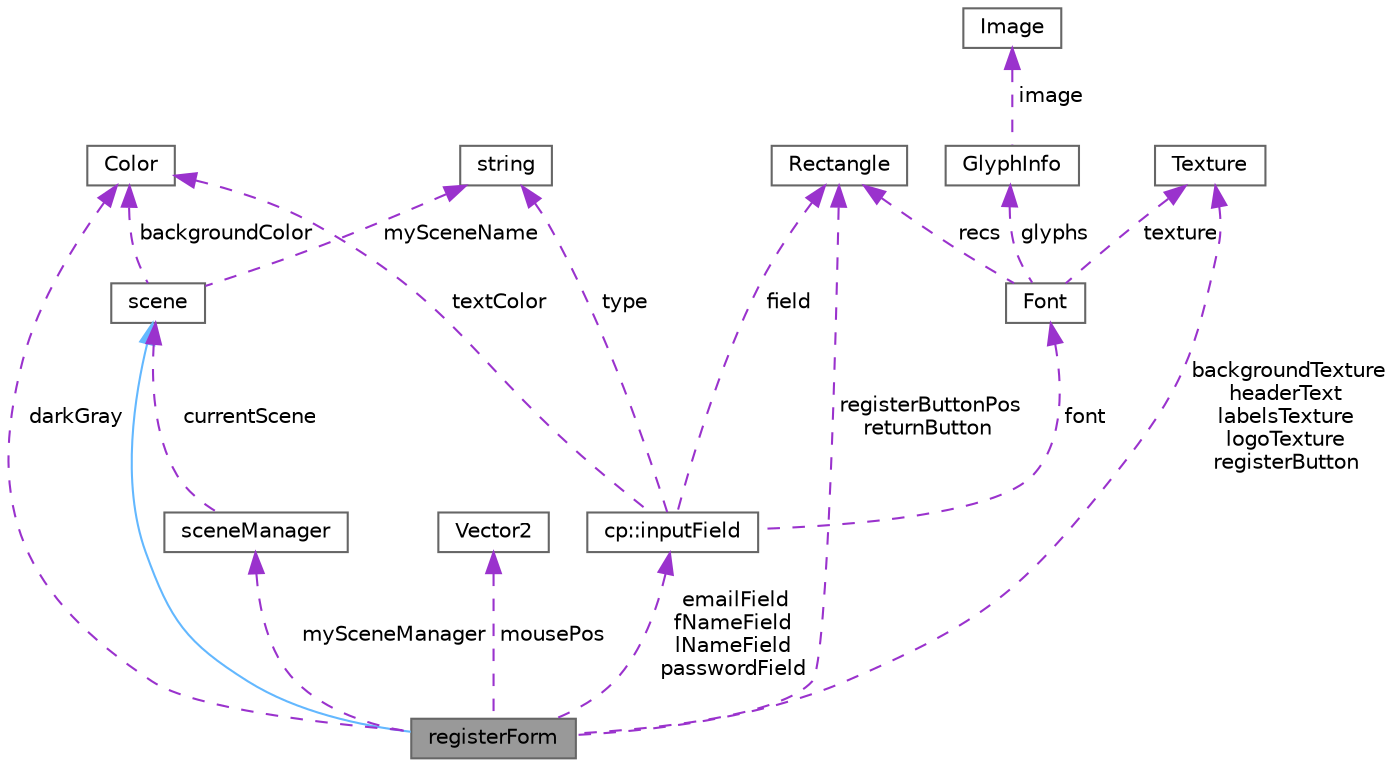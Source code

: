 digraph "registerForm"
{
 // INTERACTIVE_SVG=YES
 // LATEX_PDF_SIZE
  bgcolor="transparent";
  edge [fontname=Helvetica,fontsize=10,labelfontname=Helvetica,labelfontsize=10];
  node [fontname=Helvetica,fontsize=10,shape=box,height=0.2,width=0.4];
  Node1 [label="registerForm",height=0.2,width=0.4,color="gray40", fillcolor="grey60", style="filled", fontcolor="black",tooltip=" "];
  Node2 -> Node1 [dir="back",color="steelblue1",style="solid"];
  Node2 [label="scene",height=0.2,width=0.4,color="gray40", fillcolor="white", style="filled",URL="$classscene.html",tooltip=" "];
  Node3 -> Node2 [dir="back",color="darkorchid3",style="dashed",label=" mySceneName" ];
  Node3 [label="string",height=0.2,width=0.4,color="gray40", fillcolor="white", style="filled",tooltip=" "];
  Node4 -> Node2 [dir="back",color="darkorchid3",style="dashed",label=" backgroundColor" ];
  Node4 [label="Color",height=0.2,width=0.4,color="gray40", fillcolor="white", style="filled",URL="$struct_color.html",tooltip=" "];
  Node5 -> Node1 [dir="back",color="darkorchid3",style="dashed",label=" mySceneManager" ];
  Node5 [label="sceneManager",height=0.2,width=0.4,color="gray40", fillcolor="white", style="filled",URL="$classscene_manager.html",tooltip=" "];
  Node2 -> Node5 [dir="back",color="darkorchid3",style="dashed",label=" currentScene" ];
  Node6 -> Node1 [dir="back",color="darkorchid3",style="dashed",label=" mousePos" ];
  Node6 [label="Vector2",height=0.2,width=0.4,color="gray40", fillcolor="white", style="filled",URL="$struct_vector2.html",tooltip=" "];
  Node4 -> Node1 [dir="back",color="darkorchid3",style="dashed",label=" darkGray" ];
  Node7 -> Node1 [dir="back",color="darkorchid3",style="dashed",label=" registerButtonPos\nreturnButton" ];
  Node7 [label="Rectangle",height=0.2,width=0.4,color="gray40", fillcolor="white", style="filled",URL="$struct_rectangle.html",tooltip=" "];
  Node8 -> Node1 [dir="back",color="darkorchid3",style="dashed",label=" emailField\nfNameField\nlNameField\npasswordField" ];
  Node8 [label="cp::inputField",height=0.2,width=0.4,color="gray40", fillcolor="white", style="filled",URL="$classcp_1_1input_field.html",tooltip=" "];
  Node4 -> Node8 [dir="back",color="darkorchid3",style="dashed",label=" textColor" ];
  Node7 -> Node8 [dir="back",color="darkorchid3",style="dashed",label=" field" ];
  Node3 -> Node8 [dir="back",color="darkorchid3",style="dashed",label=" type" ];
  Node9 -> Node8 [dir="back",color="darkorchid3",style="dashed",label=" font" ];
  Node9 [label="Font",height=0.2,width=0.4,color="gray40", fillcolor="white", style="filled",URL="$struct_font.html",tooltip=" "];
  Node10 -> Node9 [dir="back",color="darkorchid3",style="dashed",label=" texture" ];
  Node10 [label="Texture",height=0.2,width=0.4,color="gray40", fillcolor="white", style="filled",URL="$struct_texture.html",tooltip=" "];
  Node7 -> Node9 [dir="back",color="darkorchid3",style="dashed",label=" recs" ];
  Node11 -> Node9 [dir="back",color="darkorchid3",style="dashed",label=" glyphs" ];
  Node11 [label="GlyphInfo",height=0.2,width=0.4,color="gray40", fillcolor="white", style="filled",URL="$struct_glyph_info.html",tooltip=" "];
  Node12 -> Node11 [dir="back",color="darkorchid3",style="dashed",label=" image" ];
  Node12 [label="Image",height=0.2,width=0.4,color="gray40", fillcolor="white", style="filled",URL="$struct_image.html",tooltip=" "];
  Node10 -> Node1 [dir="back",color="darkorchid3",style="dashed",label=" backgroundTexture\nheaderText\nlabelsTexture\nlogoTexture\nregisterButton" ];
}

